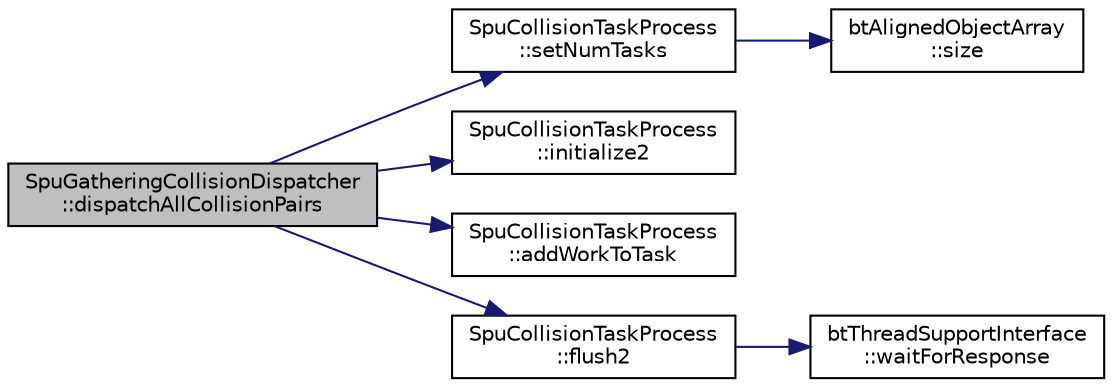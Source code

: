 digraph "SpuGatheringCollisionDispatcher::dispatchAllCollisionPairs"
{
  edge [fontname="Helvetica",fontsize="10",labelfontname="Helvetica",labelfontsize="10"];
  node [fontname="Helvetica",fontsize="10",shape=record];
  rankdir="LR";
  Node1 [label="SpuGatheringCollisionDispatcher\l::dispatchAllCollisionPairs",height=0.2,width=0.4,color="black", fillcolor="grey75", style="filled", fontcolor="black"];
  Node1 -> Node2 [color="midnightblue",fontsize="10",style="solid",fontname="Helvetica"];
  Node2 [label="SpuCollisionTaskProcess\l::setNumTasks",height=0.2,width=0.4,color="black", fillcolor="white", style="filled",URL="$class_spu_collision_task_process.html#aa079f41eb800756bff561982db6dab00",tooltip="set the maximum number of SPU tasks allocated "];
  Node2 -> Node3 [color="midnightblue",fontsize="10",style="solid",fontname="Helvetica"];
  Node3 [label="btAlignedObjectArray\l::size",height=0.2,width=0.4,color="black", fillcolor="white", style="filled",URL="$classbt_aligned_object_array.html#a6bdd14c7599ecb95e8d83dd5a715f9b7",tooltip="return the number of elements in the array "];
  Node1 -> Node4 [color="midnightblue",fontsize="10",style="solid",fontname="Helvetica"];
  Node4 [label="SpuCollisionTaskProcess\l::initialize2",height=0.2,width=0.4,color="black", fillcolor="white", style="filled",URL="$class_spu_collision_task_process.html#afcdb413769d35c957ddc5c8ec2985588",tooltip="call initialize in the beginning of the frame, before addCollisionPairToTask "];
  Node1 -> Node5 [color="midnightblue",fontsize="10",style="solid",fontname="Helvetica"];
  Node5 [label="SpuCollisionTaskProcess\l::addWorkToTask",height=0.2,width=0.4,color="black", fillcolor="white", style="filled",URL="$class_spu_collision_task_process.html#a5a0c4e28e49f0ecfd3aa8255960c77d2",tooltip="batch up additional work to a current task for SPU processing. When batch is full, it issues the task. "];
  Node1 -> Node6 [color="midnightblue",fontsize="10",style="solid",fontname="Helvetica"];
  Node6 [label="SpuCollisionTaskProcess\l::flush2",height=0.2,width=0.4,color="black", fillcolor="white", style="filled",URL="$class_spu_collision_task_process.html#afdb2b028ac84b0e90286eb6d4ed10fd3",tooltip="call flush to submit potential outstanding work to SPUs and wait for all involved SPUs to be finished..."];
  Node6 -> Node7 [color="midnightblue",fontsize="10",style="solid",fontname="Helvetica"];
  Node7 [label="btThreadSupportInterface\l::waitForResponse",height=0.2,width=0.4,color="black", fillcolor="white", style="filled",URL="$classbt_thread_support_interface.html#abe3c8fa6998096a4804dbfd28882cfd9",tooltip="check for messages from SPUs "];
}
